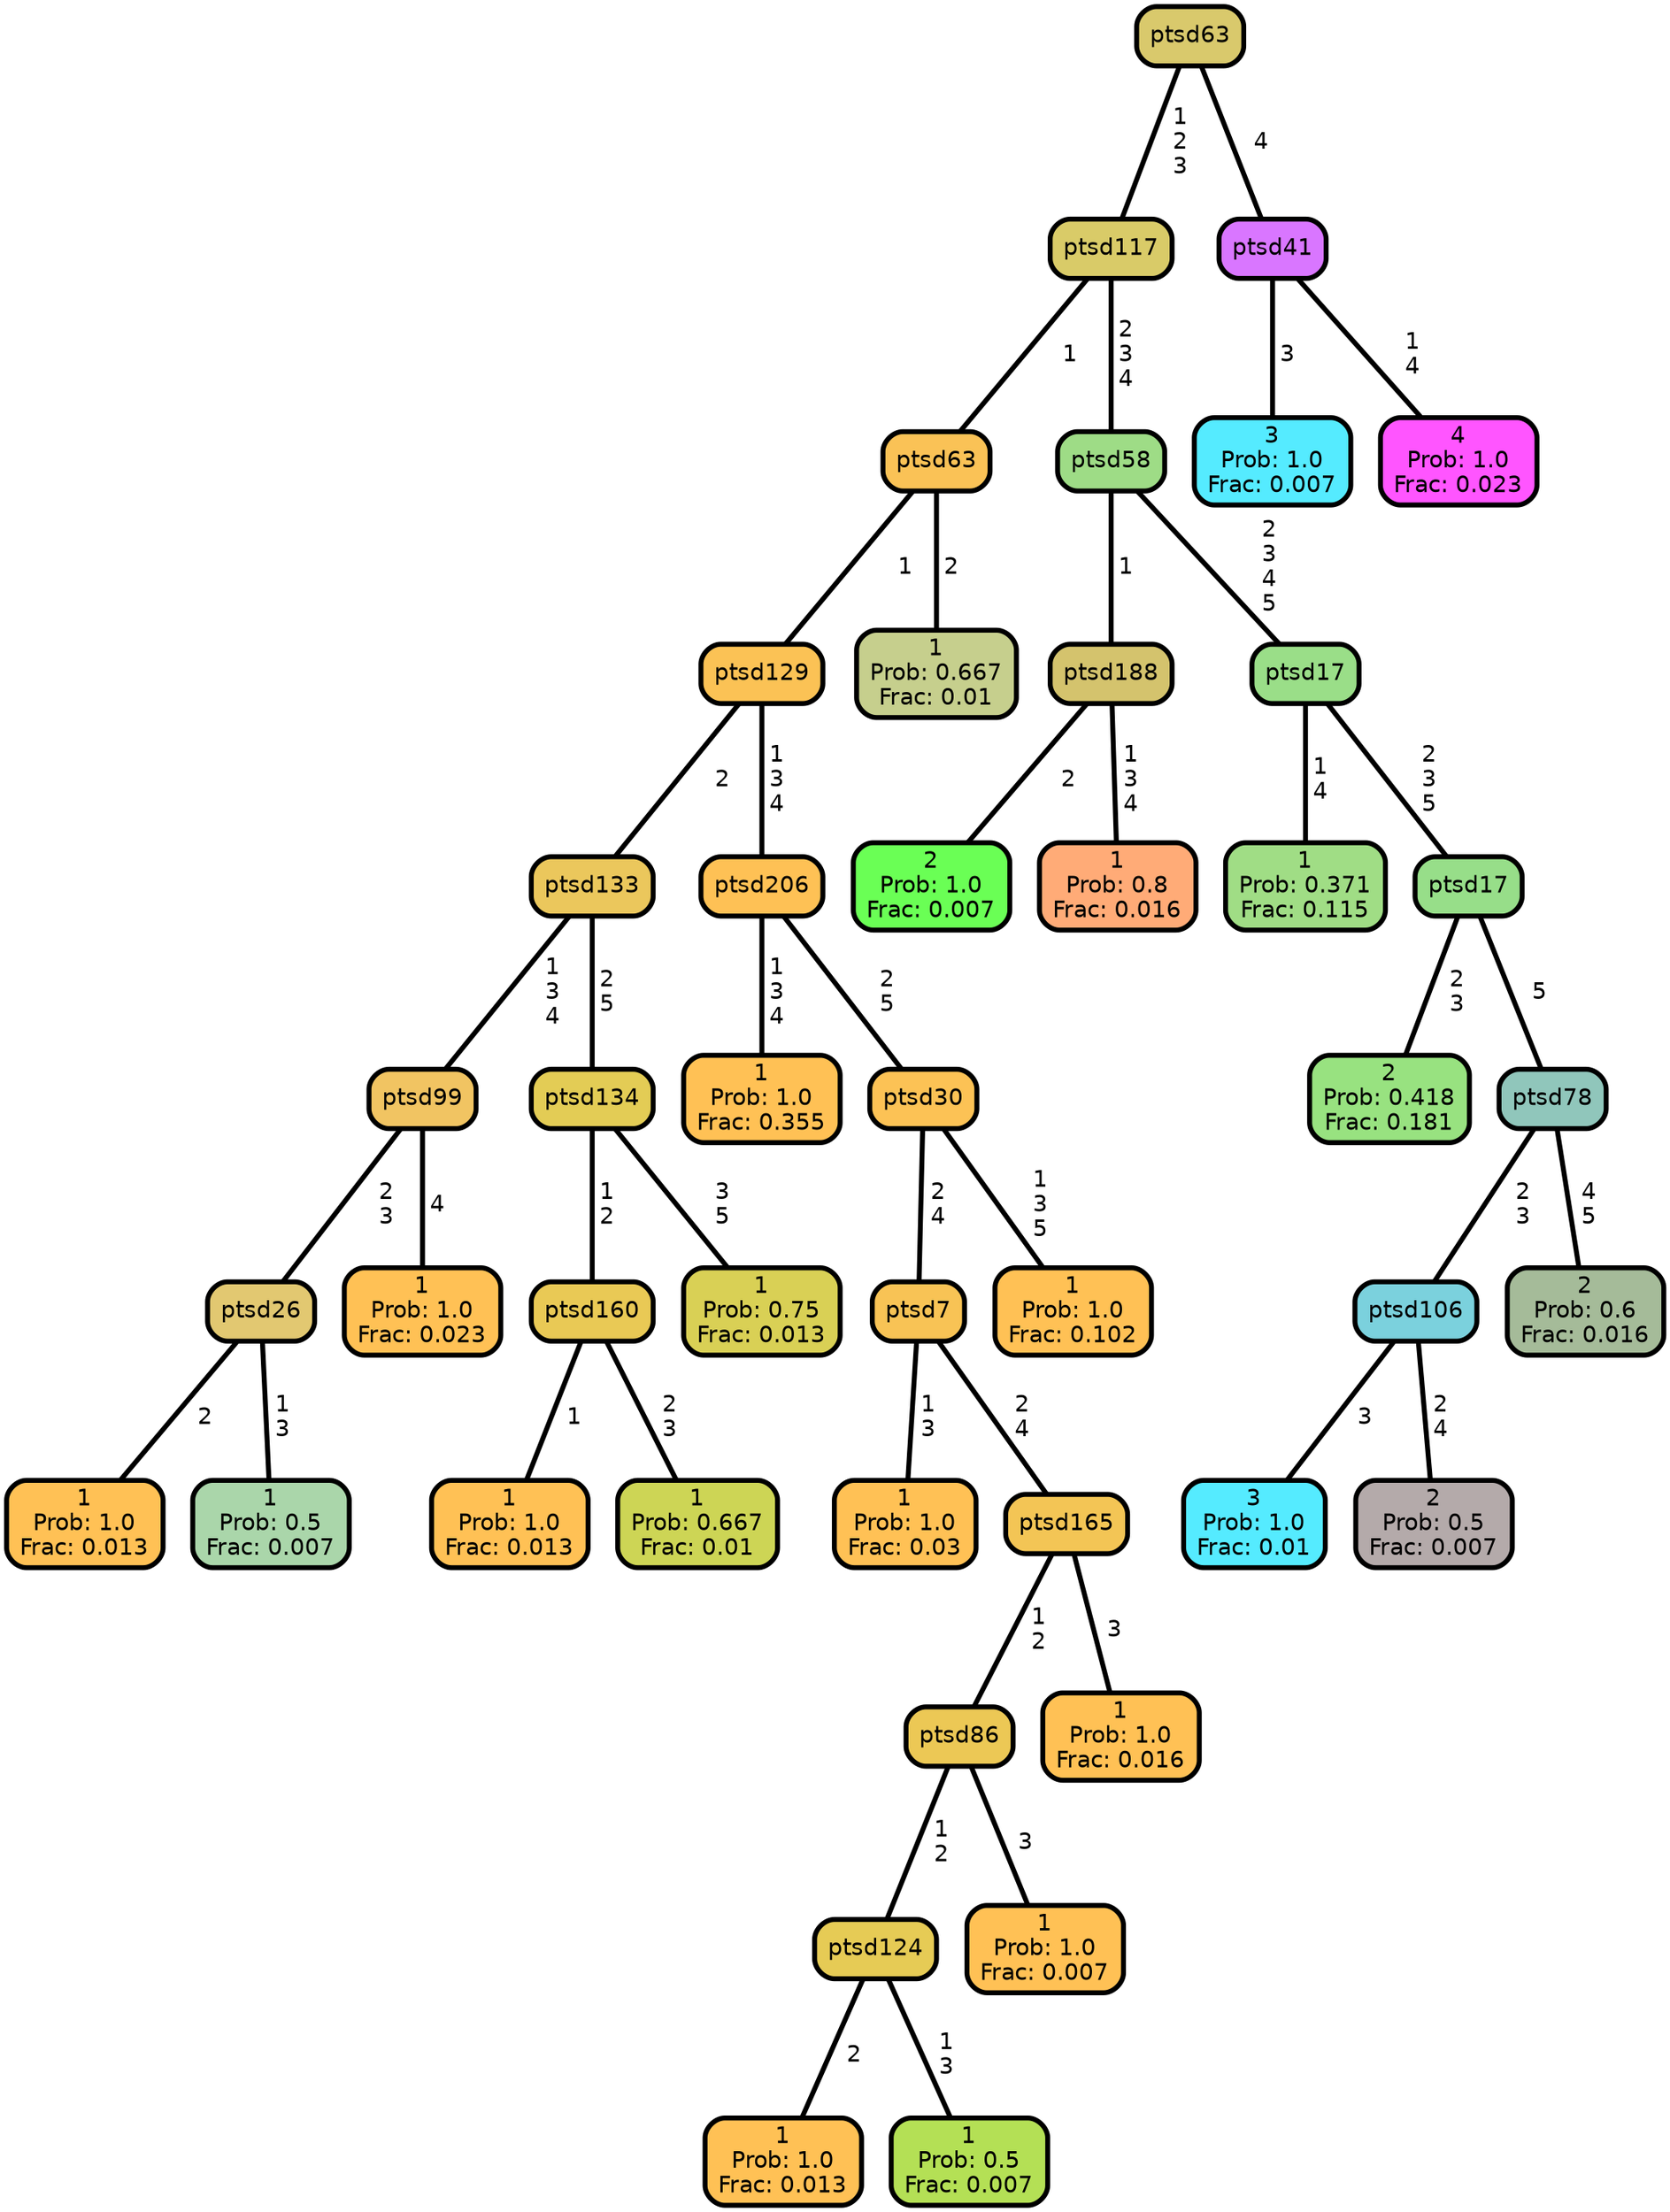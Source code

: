 graph Tree {
node [shape=box, style="filled, rounded",color="black",penwidth="3",fontcolor="black",                 fontname=helvetica] ;
graph [ranksep="0 equally", splines=straight,                 bgcolor=transparent, dpi=60] ;
edge [fontname=helvetica, color=black] ;
0 [label="1
Prob: 1.0
Frac: 0.013", fillcolor="#ffc155"] ;
1 [label="ptsd26",href=".//ptsd26.svg", fillcolor="#e2c871"] ;
2 [label="1
Prob: 0.5
Frac: 0.007", fillcolor="#aad6aa"] ;
3 [label="ptsd99",href=".//ptsd99.svg", fillcolor="#f1c462"] ;
4 [label="1
Prob: 1.0
Frac: 0.023", fillcolor="#ffc155"] ;
5 [label="ptsd133",href=".//ptsd133.svg", fillcolor="#ebc75c"] ;
6 [label="1
Prob: 1.0
Frac: 0.013", fillcolor="#ffc155"] ;
7 [label="ptsd160",href=".//ptsd160.svg", fillcolor="#e9c955"] ;
8 [label="1
Prob: 0.667
Frac: 0.01", fillcolor="#cdd555"] ;
9 [label="ptsd134",href=".//ptsd134.svg", fillcolor="#e3cc55"] ;
10 [label="1
Prob: 0.75
Frac: 0.013", fillcolor="#d9d055"] ;
11 [label="ptsd129",href=".//ptsd129.svg", fillcolor="#fbc255"] ;
12 [label="1
Prob: 1.0
Frac: 0.355", fillcolor="#ffc155"] ;
13 [label="ptsd206",href=".//ptsd206.svg", fillcolor="#fec155"] ;
14 [label="1
Prob: 1.0
Frac: 0.03", fillcolor="#ffc155"] ;
15 [label="ptsd7",href=".//ptsd7.svg", fillcolor="#f8c355"] ;
16 [label="1
Prob: 1.0
Frac: 0.013", fillcolor="#ffc155"] ;
17 [label="ptsd124",href=".//ptsd124.svg", fillcolor="#e6cb55"] ;
18 [label="1
Prob: 0.5
Frac: 0.007", fillcolor="#b4e055"] ;
19 [label="ptsd86",href=".//ptsd86.svg", fillcolor="#ecc855"] ;
20 [label="1
Prob: 1.0
Frac: 0.007", fillcolor="#ffc155"] ;
21 [label="ptsd165",href=".//ptsd165.svg", fillcolor="#f3c555"] ;
22 [label="1
Prob: 1.0
Frac: 0.016", fillcolor="#ffc155"] ;
23 [label="ptsd30",href=".//ptsd30.svg", fillcolor="#fcc255"] ;
24 [label="1
Prob: 1.0
Frac: 0.102", fillcolor="#ffc155"] ;
25 [label="ptsd63",href=".//ptsd63.svg", fillcolor="#fac256"] ;
26 [label="1
Prob: 0.667
Frac: 0.01", fillcolor="#c6cf8d"] ;
27 [label="ptsd117",href=".//ptsd117.svg", fillcolor="#d9cb68"] ;
28 [label="2
Prob: 1.0
Frac: 0.007", fillcolor="#6aff55"] ;
29 [label="ptsd188",href=".//ptsd188.svg", fillcolor="#d4c36d"] ;
30 [label="1
Prob: 0.8
Frac: 0.016", fillcolor="#ffab77"] ;
31 [label="ptsd58",href=".//ptsd58.svg", fillcolor="#9edc86"] ;
32 [label="1
Prob: 0.371
Frac: 0.115", fillcolor="#a0dd85"] ;
33 [label="ptsd17",href=".//ptsd17.svg", fillcolor="#9ade88"] ;
34 [label="2
Prob: 0.418
Frac: 0.181", fillcolor="#98e280"] ;
35 [label="ptsd17",href=".//ptsd17.svg", fillcolor="#97de89"] ;
36 [label="3
Prob: 1.0
Frac: 0.01", fillcolor="#55ebff"] ;
37 [label="ptsd106",href=".//ptsd106.svg", fillcolor="#7bd1dd"] ;
38 [label="2
Prob: 0.5
Frac: 0.007", fillcolor="#b4aaaa"] ;
39 [label="ptsd78",href=".//ptsd78.svg", fillcolor="#90c6bb"] ;
40 [label="2
Prob: 0.6
Frac: 0.016", fillcolor="#a5bb99"] ;
41 [label="ptsd63",href=".//ptsd63.svg", fillcolor="#d9c96c"] ;
42 [label="3
Prob: 1.0
Frac: 0.007", fillcolor="#55ebff"] ;
43 [label="ptsd41",href=".//ptsd41.svg", fillcolor="#d976ff"] ;
44 [label="4
Prob: 1.0
Frac: 0.023", fillcolor="#ff55ff"] ;
1 -- 0 [label=" 2",penwidth=3] ;
1 -- 2 [label=" 1\n 3",penwidth=3] ;
3 -- 1 [label=" 2\n 3",penwidth=3] ;
3 -- 4 [label=" 4",penwidth=3] ;
5 -- 3 [label=" 1\n 3\n 4",penwidth=3] ;
5 -- 9 [label=" 2\n 5",penwidth=3] ;
7 -- 6 [label=" 1",penwidth=3] ;
7 -- 8 [label=" 2\n 3",penwidth=3] ;
9 -- 7 [label=" 1\n 2",penwidth=3] ;
9 -- 10 [label=" 3\n 5",penwidth=3] ;
11 -- 5 [label=" 2",penwidth=3] ;
11 -- 13 [label=" 1\n 3\n 4",penwidth=3] ;
13 -- 12 [label=" 1\n 3\n 4",penwidth=3] ;
13 -- 23 [label=" 2\n 5",penwidth=3] ;
15 -- 14 [label=" 1\n 3",penwidth=3] ;
15 -- 21 [label=" 2\n 4",penwidth=3] ;
17 -- 16 [label=" 2",penwidth=3] ;
17 -- 18 [label=" 1\n 3",penwidth=3] ;
19 -- 17 [label=" 1\n 2",penwidth=3] ;
19 -- 20 [label=" 3",penwidth=3] ;
21 -- 19 [label=" 1\n 2",penwidth=3] ;
21 -- 22 [label=" 3",penwidth=3] ;
23 -- 15 [label=" 2\n 4",penwidth=3] ;
23 -- 24 [label=" 1\n 3\n 5",penwidth=3] ;
25 -- 11 [label=" 1",penwidth=3] ;
25 -- 26 [label=" 2",penwidth=3] ;
27 -- 25 [label=" 1",penwidth=3] ;
27 -- 31 [label=" 2\n 3\n 4",penwidth=3] ;
29 -- 28 [label=" 2",penwidth=3] ;
29 -- 30 [label=" 1\n 3\n 4",penwidth=3] ;
31 -- 29 [label=" 1",penwidth=3] ;
31 -- 33 [label=" 2\n 3\n 4\n 5",penwidth=3] ;
33 -- 32 [label=" 1\n 4",penwidth=3] ;
33 -- 35 [label=" 2\n 3\n 5",penwidth=3] ;
35 -- 34 [label=" 2\n 3",penwidth=3] ;
35 -- 39 [label=" 5",penwidth=3] ;
37 -- 36 [label=" 3",penwidth=3] ;
37 -- 38 [label=" 2\n 4",penwidth=3] ;
39 -- 37 [label=" 2\n 3",penwidth=3] ;
39 -- 40 [label=" 4\n 5",penwidth=3] ;
41 -- 27 [label=" 1\n 2\n 3",penwidth=3] ;
41 -- 43 [label=" 4",penwidth=3] ;
43 -- 42 [label=" 3",penwidth=3] ;
43 -- 44 [label=" 1\n 4",penwidth=3] ;
{rank = same;}}